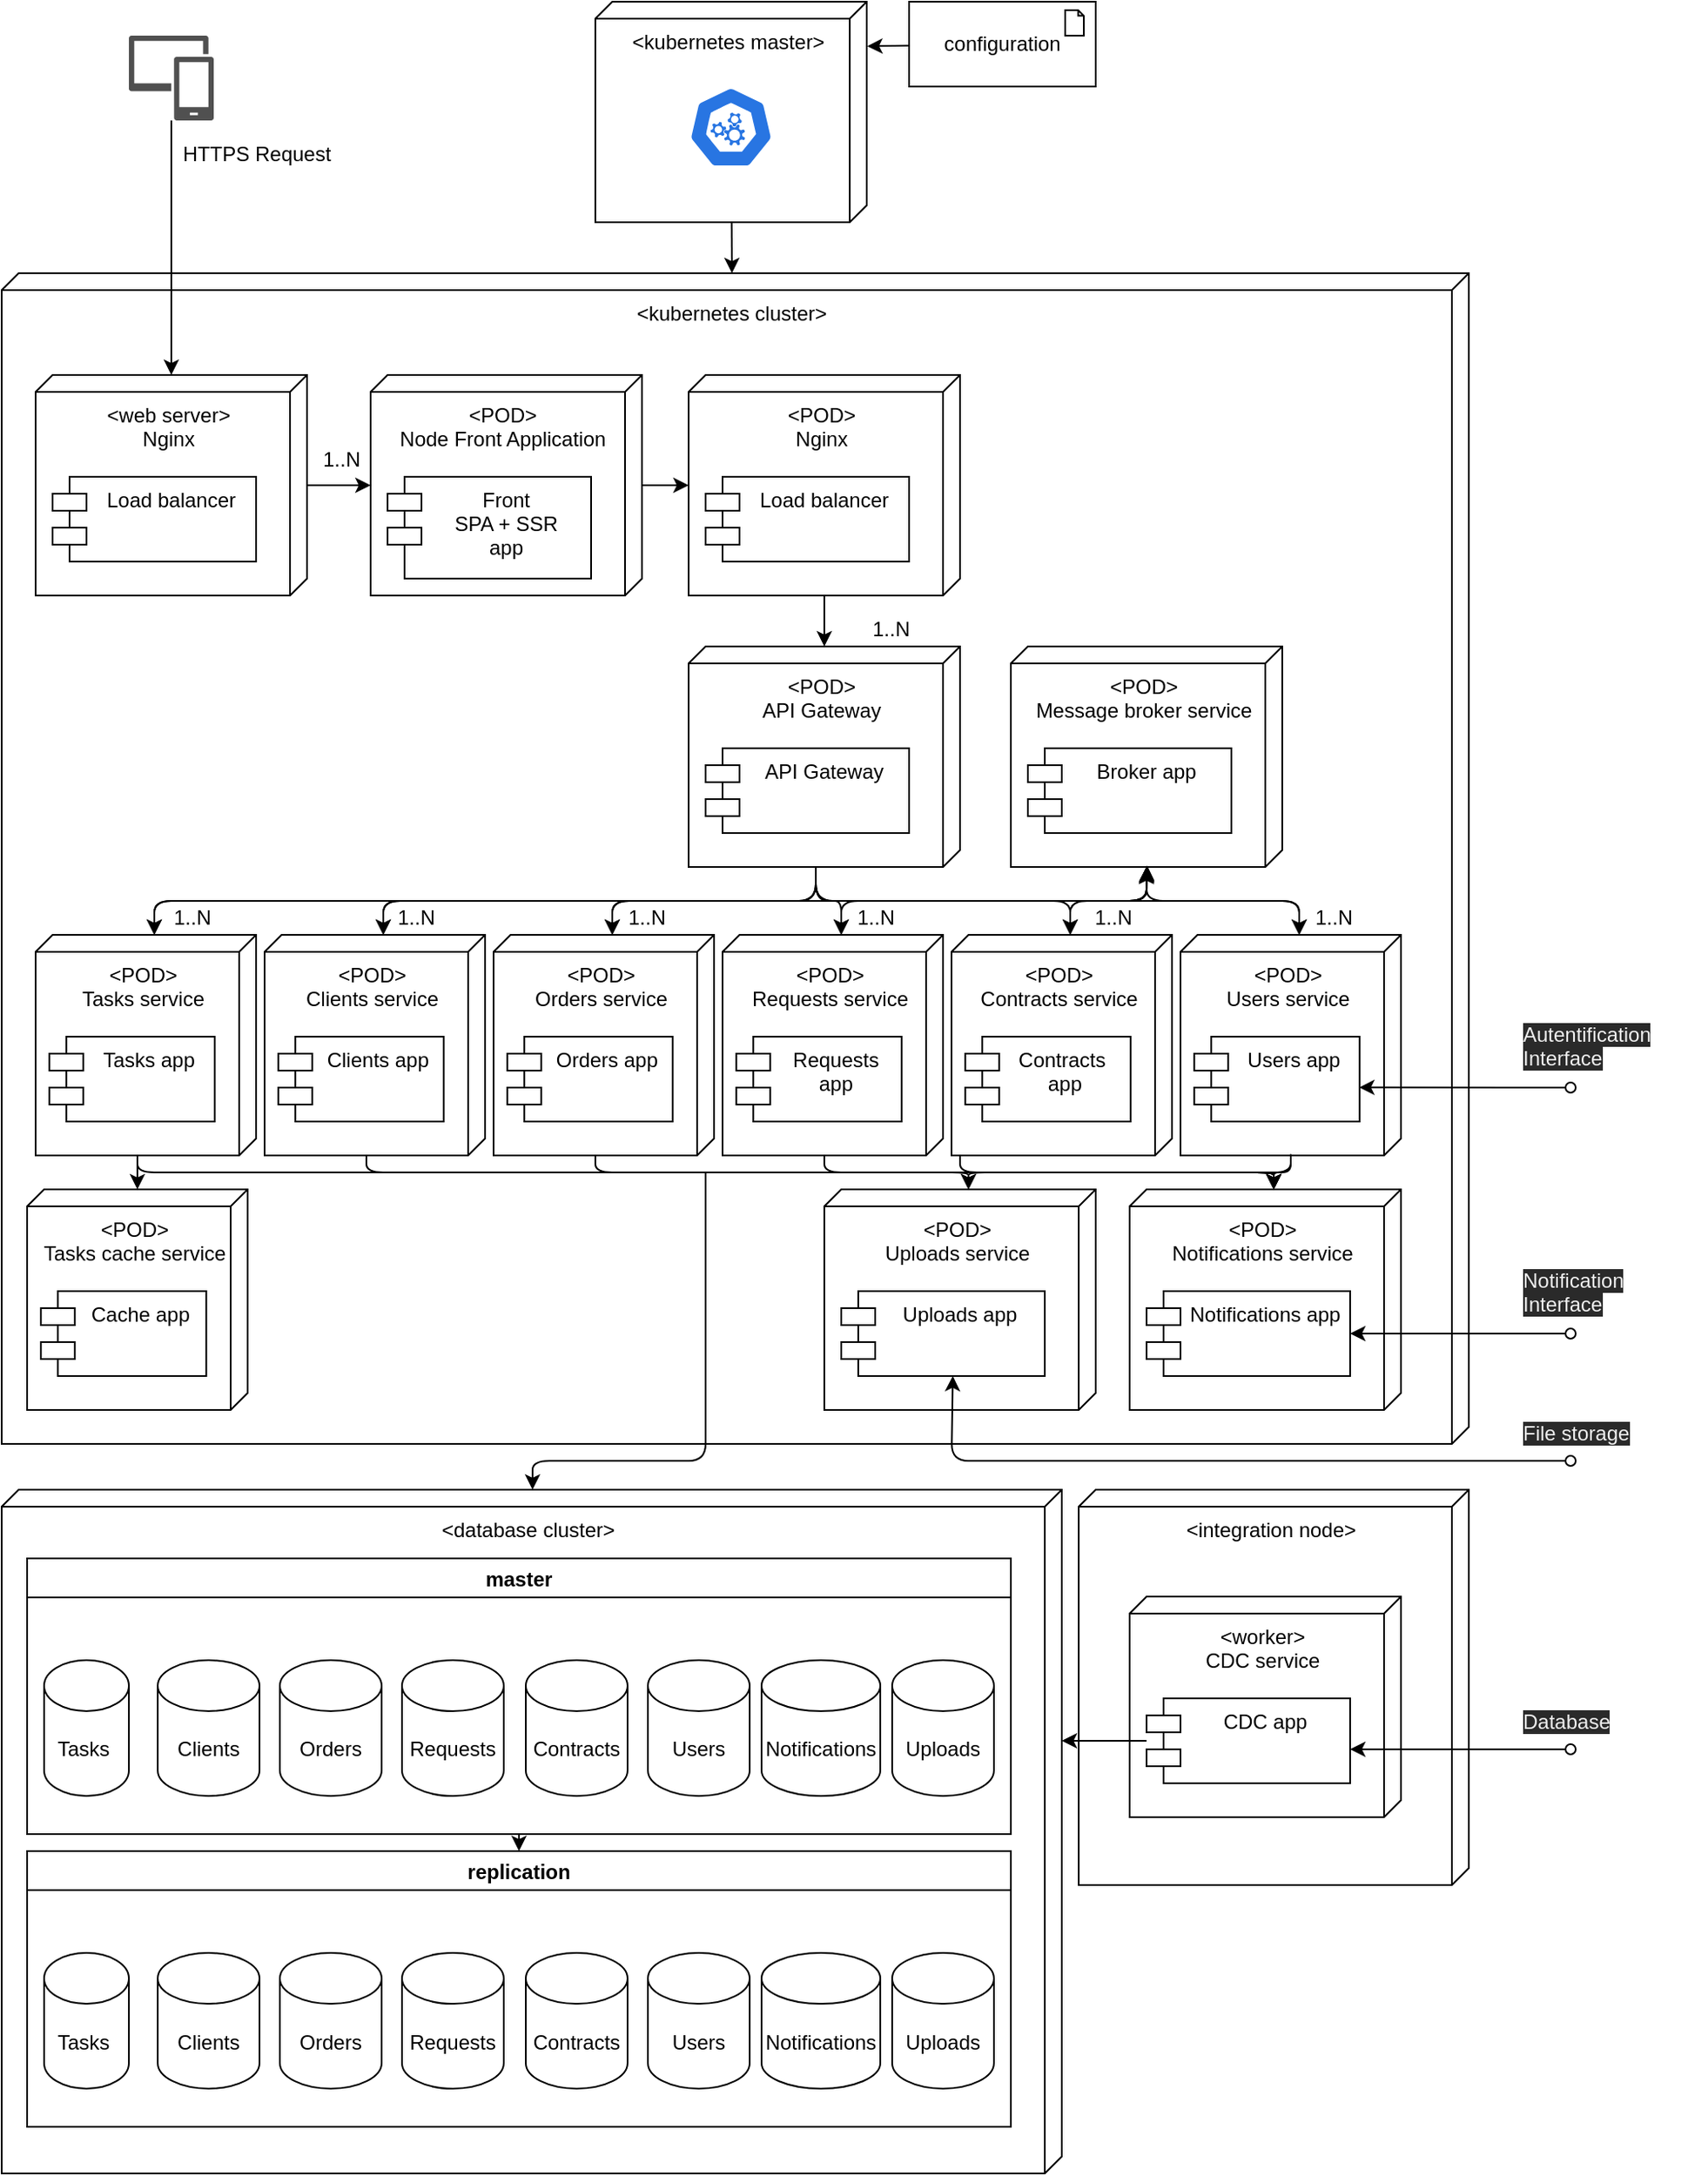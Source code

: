 <mxfile pages="4">
    <diagram name="deployment" id="a8BqA9UVd5ujnqgujZyD">
        <mxGraphModel dx="1367" dy="630" grid="1" gridSize="10" guides="1" tooltips="1" connect="1" arrows="1" fold="1" page="1" pageScale="1" pageWidth="1169" pageHeight="827" math="0" shadow="0">
            <root>
                <mxCell id="_FKhUdgU6OP6JG6v3VSw-0"/>
                <mxCell id="_FKhUdgU6OP6JG6v3VSw-1" parent="_FKhUdgU6OP6JG6v3VSw-0"/>
                <mxCell id="101" value="&amp;lt;integration node&amp;gt;" style="verticalAlign=top;align=center;shape=cube;size=10;direction=south;fontStyle=0;html=1;boundedLbl=1;spacingLeft=5;" parent="_FKhUdgU6OP6JG6v3VSw-1" vertex="1">
                    <mxGeometry x="710" y="957" width="230" height="233" as="geometry"/>
                </mxCell>
                <mxCell id="2" value="&amp;lt;kubernetes cluster&amp;gt;" style="verticalAlign=top;align=center;shape=cube;size=10;direction=south;fontStyle=0;html=1;boundedLbl=1;spacingLeft=5;" parent="_FKhUdgU6OP6JG6v3VSw-1" vertex="1">
                    <mxGeometry x="75" y="240" width="865" height="690" as="geometry"/>
                </mxCell>
                <mxCell id="9" style="edgeStyle=none;html=1;" parent="_FKhUdgU6OP6JG6v3VSw-1" source="5" target="2" edge="1">
                    <mxGeometry relative="1" as="geometry"/>
                </mxCell>
                <mxCell id="18" value="" style="group" parent="_FKhUdgU6OP6JG6v3VSw-1" vertex="1" connectable="0">
                    <mxGeometry x="425" y="80" width="160" height="130" as="geometry"/>
                </mxCell>
                <mxCell id="5" value="&amp;lt;kubernetes master&amp;gt;" style="verticalAlign=top;align=center;shape=cube;size=10;direction=south;fontStyle=0;html=1;boundedLbl=1;spacingLeft=5;" parent="18" vertex="1">
                    <mxGeometry width="160" height="130" as="geometry"/>
                </mxCell>
                <mxCell id="8" value="" style="sketch=0;html=1;dashed=0;whitespace=wrap;fillColor=#2875E2;strokeColor=#ffffff;points=[[0.005,0.63,0],[0.1,0.2,0],[0.9,0.2,0],[0.5,0,0],[0.995,0.63,0],[0.72,0.99,0],[0.5,1,0],[0.28,0.99,0]];shape=mxgraph.kubernetes.icon;prIcon=master" parent="18" vertex="1">
                    <mxGeometry x="55" y="50" width="50" height="48" as="geometry"/>
                </mxCell>
                <mxCell id="19" value="" style="group" parent="_FKhUdgU6OP6JG6v3VSw-1" vertex="1" connectable="0">
                    <mxGeometry x="292.5" y="300" width="160" height="130" as="geometry"/>
                </mxCell>
                <mxCell id="15" value="&amp;lt;POD&amp;gt;&lt;br&gt;Node Front Application" style="verticalAlign=top;align=center;shape=cube;size=10;direction=south;html=1;boundedLbl=1;spacingLeft=5;" parent="19" vertex="1">
                    <mxGeometry width="160" height="130" as="geometry"/>
                </mxCell>
                <mxCell id="16" value="Front &#10;SPA + SSR &#10;app" style="shape=module;align=left;spacingLeft=20;align=center;verticalAlign=top;" parent="19" vertex="1">
                    <mxGeometry x="10" y="60" width="120" height="60" as="geometry"/>
                </mxCell>
                <mxCell id="20" value="" style="group" parent="_FKhUdgU6OP6JG6v3VSw-1" vertex="1" connectable="0">
                    <mxGeometry x="95" y="300" width="160" height="130" as="geometry"/>
                </mxCell>
                <mxCell id="21" value="&amp;lt;web server&amp;gt;&lt;br&gt;Nginx&lt;br&gt;&lt;br&gt;" style="verticalAlign=top;align=center;shape=cube;size=10;direction=south;html=1;boundedLbl=1;spacingLeft=5;" parent="20" vertex="1">
                    <mxGeometry width="160" height="130" relative="1" as="geometry">
                        <mxPoint as="offset"/>
                    </mxGeometry>
                </mxCell>
                <mxCell id="22" value="Load balancer" style="shape=module;align=left;spacingLeft=20;align=center;verticalAlign=top;" parent="20" vertex="1">
                    <mxGeometry x="10" y="60" width="120" height="50" as="geometry"/>
                </mxCell>
                <mxCell id="23" style="edgeStyle=none;html=1;" parent="20" source="21" target="15" edge="1">
                    <mxGeometry relative="1" as="geometry"/>
                </mxCell>
                <mxCell id="24" value="1..N" style="text;html=1;align=center;verticalAlign=middle;resizable=0;points=[];autosize=1;strokeColor=none;fillColor=none;" parent="_FKhUdgU6OP6JG6v3VSw-1" vertex="1">
                    <mxGeometry x="255" y="340" width="40" height="20" as="geometry"/>
                </mxCell>
                <mxCell id="30" value="" style="group" parent="_FKhUdgU6OP6JG6v3VSw-1" vertex="1" connectable="0">
                    <mxGeometry x="480" y="460" width="160" height="130" as="geometry"/>
                </mxCell>
                <mxCell id="31" value="&amp;lt;POD&amp;gt;&lt;br&gt;API Gateway" style="verticalAlign=top;align=center;shape=cube;size=10;direction=south;html=1;boundedLbl=1;spacingLeft=5;" parent="30" vertex="1">
                    <mxGeometry width="160" height="130" as="geometry"/>
                </mxCell>
                <mxCell id="32" value="API Gateway" style="shape=module;align=left;spacingLeft=20;align=center;verticalAlign=top;" parent="30" vertex="1">
                    <mxGeometry x="10" y="60" width="120" height="50" as="geometry"/>
                </mxCell>
                <mxCell id="33" value="" style="group" parent="_FKhUdgU6OP6JG6v3VSw-1" vertex="1" connectable="0">
                    <mxGeometry x="480" y="300" width="160" height="130" as="geometry"/>
                </mxCell>
                <mxCell id="34" value="&amp;lt;POD&amp;gt;&lt;br&gt;Nginx&lt;br&gt;" style="verticalAlign=top;align=center;shape=cube;size=10;direction=south;html=1;boundedLbl=1;spacingLeft=5;" parent="33" vertex="1">
                    <mxGeometry width="160" height="130" relative="1" as="geometry">
                        <mxPoint as="offset"/>
                    </mxGeometry>
                </mxCell>
                <mxCell id="35" value="Load balancer" style="shape=module;align=left;spacingLeft=20;align=center;verticalAlign=top;" parent="33" vertex="1">
                    <mxGeometry x="10" y="60" width="120" height="50" as="geometry"/>
                </mxCell>
                <mxCell id="36" style="edgeStyle=none;html=1;" parent="33" source="34" edge="1">
                    <mxGeometry relative="1" as="geometry"/>
                </mxCell>
                <mxCell id="37" style="edgeStyle=none;html=1;" parent="33" source="34" target="31" edge="1">
                    <mxGeometry relative="1" as="geometry"/>
                </mxCell>
                <mxCell id="41" value="" style="group" parent="_FKhUdgU6OP6JG6v3VSw-1" vertex="1" connectable="0">
                    <mxGeometry x="95" y="630" width="130" height="130" as="geometry"/>
                </mxCell>
                <mxCell id="42" value="&amp;lt;POD&amp;gt;&lt;br&gt;Tasks service" style="verticalAlign=top;align=center;shape=cube;size=10;direction=south;html=1;boundedLbl=1;spacingLeft=5;" parent="41" vertex="1">
                    <mxGeometry width="130" height="130" as="geometry"/>
                </mxCell>
                <mxCell id="43" value="Tasks app" style="shape=module;align=left;spacingLeft=20;align=center;verticalAlign=top;" parent="41" vertex="1">
                    <mxGeometry x="8.125" y="60" width="97.5" height="50" as="geometry"/>
                </mxCell>
                <mxCell id="50" value="" style="group" parent="_FKhUdgU6OP6JG6v3VSw-1" vertex="1" connectable="0">
                    <mxGeometry x="670" y="460" width="160" height="130" as="geometry"/>
                </mxCell>
                <mxCell id="51" value="&amp;lt;POD&amp;gt;&lt;br&gt;Message broker service" style="verticalAlign=top;align=center;shape=cube;size=10;direction=south;html=1;boundedLbl=1;spacingLeft=5;" parent="50" vertex="1">
                    <mxGeometry width="160" height="130" as="geometry"/>
                </mxCell>
                <mxCell id="52" value="Broker app" style="shape=module;align=left;spacingLeft=20;align=center;verticalAlign=top;" parent="50" vertex="1">
                    <mxGeometry x="10" y="60" width="120" height="50" as="geometry"/>
                </mxCell>
                <mxCell id="57" style="edgeStyle=none;html=1;" parent="_FKhUdgU6OP6JG6v3VSw-1" source="56" target="21" edge="1">
                    <mxGeometry relative="1" as="geometry"/>
                </mxCell>
                <mxCell id="56" value="" style="sketch=0;pointerEvents=1;shadow=0;dashed=0;html=1;strokeColor=none;labelPosition=center;verticalLabelPosition=bottom;verticalAlign=top;align=center;fillColor=#505050;shape=mxgraph.mscae.intune.device_group" parent="_FKhUdgU6OP6JG6v3VSw-1" vertex="1">
                    <mxGeometry x="150" y="100" width="50" height="50" as="geometry"/>
                </mxCell>
                <mxCell id="58" value="HTTPS Request" style="text;html=1;align=center;verticalAlign=middle;resizable=0;points=[];autosize=1;strokeColor=none;fillColor=none;" parent="_FKhUdgU6OP6JG6v3VSw-1" vertex="1">
                    <mxGeometry x="175" y="160" width="100" height="20" as="geometry"/>
                </mxCell>
                <mxCell id="62" value="" style="group" parent="_FKhUdgU6OP6JG6v3VSw-1" vertex="1" connectable="0">
                    <mxGeometry x="740" y="780" width="160" height="130" as="geometry"/>
                </mxCell>
                <mxCell id="63" value="&amp;lt;POD&amp;gt;&lt;br&gt;Notifications&amp;nbsp;service" style="verticalAlign=top;align=center;shape=cube;size=10;direction=south;html=1;boundedLbl=1;spacingLeft=5;" parent="62" vertex="1">
                    <mxGeometry width="160" height="130" as="geometry"/>
                </mxCell>
                <mxCell id="64" value="Notifications app" style="shape=module;align=left;spacingLeft=20;align=center;verticalAlign=top;" parent="62" vertex="1">
                    <mxGeometry x="10" y="60" width="120" height="50" as="geometry"/>
                </mxCell>
                <mxCell id="70" style="edgeStyle=none;html=1;" parent="_FKhUdgU6OP6JG6v3VSw-1" source="15" target="34" edge="1">
                    <mxGeometry relative="1" as="geometry"/>
                </mxCell>
                <mxCell id="71" value="1..N" style="text;html=1;align=center;verticalAlign=middle;resizable=0;points=[];autosize=1;strokeColor=none;fillColor=none;" parent="_FKhUdgU6OP6JG6v3VSw-1" vertex="1">
                    <mxGeometry x="579" y="440" width="40" height="20" as="geometry"/>
                </mxCell>
                <mxCell id="72" style="edgeStyle=none;html=1;entryX=0;entryY=0;entryDx=0;entryDy=60;entryPerimeter=0;exitX=0;exitY=0;exitDx=130;exitDy=85;exitPerimeter=0;" parent="_FKhUdgU6OP6JG6v3VSw-1" source="31" target="42" edge="1">
                    <mxGeometry relative="1" as="geometry">
                        <Array as="points">
                            <mxPoint x="555" y="610"/>
                            <mxPoint x="370" y="610"/>
                            <mxPoint x="165" y="610"/>
                        </Array>
                        <mxPoint x="559" y="590" as="sourcePoint"/>
                    </mxGeometry>
                </mxCell>
                <mxCell id="73" style="edgeStyle=none;html=1;exitX=0;exitY=0;exitDx=130;exitDy=85;exitPerimeter=0;entryX=0;entryY=0;entryDx=0;entryDy=60;entryPerimeter=0;" parent="_FKhUdgU6OP6JG6v3VSw-1" source="31" target="176" edge="1">
                    <mxGeometry relative="1" as="geometry">
                        <Array as="points">
                            <mxPoint x="555" y="610"/>
                            <mxPoint x="300" y="610"/>
                        </Array>
                        <mxPoint x="280" y="630" as="targetPoint"/>
                    </mxGeometry>
                </mxCell>
                <mxCell id="74" style="edgeStyle=none;html=1;entryX=0;entryY=0;entryDx=0;entryDy=60;entryPerimeter=0;exitX=0;exitY=0;exitDx=130;exitDy=85;exitPerimeter=0;" parent="_FKhUdgU6OP6JG6v3VSw-1" source="31" target="167" edge="1">
                    <mxGeometry relative="1" as="geometry">
                        <Array as="points">
                            <mxPoint x="555" y="610"/>
                            <mxPoint x="435" y="610"/>
                        </Array>
                        <mxPoint x="465" y="630" as="targetPoint"/>
                    </mxGeometry>
                </mxCell>
                <mxCell id="75" style="edgeStyle=none;html=1;entryX=0;entryY=0;entryDx=0;entryDy=60;entryPerimeter=0;exitX=0;exitY=0;exitDx=130;exitDy=85;exitPerimeter=0;" parent="_FKhUdgU6OP6JG6v3VSw-1" target="170" edge="1" source="31">
                    <mxGeometry relative="1" as="geometry">
                        <mxPoint x="570" y="590" as="sourcePoint"/>
                        <Array as="points">
                            <mxPoint x="555" y="610"/>
                            <mxPoint x="705" y="610"/>
                        </Array>
                        <mxPoint x="655" y="630" as="targetPoint"/>
                    </mxGeometry>
                </mxCell>
                <mxCell id="76" style="edgeStyle=none;html=1;entryX=0;entryY=0;entryDx=0;entryDy=60;entryPerimeter=0;exitX=0;exitY=0;exitDx=130;exitDy=85;exitPerimeter=0;" parent="_FKhUdgU6OP6JG6v3VSw-1" target="150" edge="1" source="31">
                    <mxGeometry relative="1" as="geometry">
                        <mxPoint x="570" y="590" as="sourcePoint"/>
                        <Array as="points">
                            <mxPoint x="555" y="610"/>
                            <mxPoint x="840" y="610"/>
                        </Array>
                        <mxPoint x="815" y="630" as="targetPoint"/>
                    </mxGeometry>
                </mxCell>
                <mxCell id="77" value="&amp;lt;database cluster&amp;gt;" style="verticalAlign=top;align=center;shape=cube;size=10;direction=south;fontStyle=0;html=1;boundedLbl=1;spacingLeft=5;" parent="_FKhUdgU6OP6JG6v3VSw-1" vertex="1">
                    <mxGeometry x="75" y="957" width="625" height="403" as="geometry"/>
                </mxCell>
                <mxCell id="65" value="" style="group" parent="_FKhUdgU6OP6JG6v3VSw-1" vertex="1" connectable="0">
                    <mxGeometry x="740" y="1020" width="160" height="130" as="geometry"/>
                </mxCell>
                <mxCell id="66" value="&amp;lt;worker&amp;gt;&lt;br&gt;CDC service" style="verticalAlign=top;align=center;shape=cube;size=10;direction=south;html=1;boundedLbl=1;spacingLeft=5;" parent="65" vertex="1">
                    <mxGeometry width="160" height="130" as="geometry"/>
                </mxCell>
                <mxCell id="67" value="CDC app" style="shape=module;align=left;spacingLeft=20;align=center;verticalAlign=top;" parent="65" vertex="1">
                    <mxGeometry x="10" y="60" width="120" height="50" as="geometry"/>
                </mxCell>
                <mxCell id="79" style="edgeStyle=none;html=1;startArrow=classic;startFill=1;endArrow=oval;endFill=0;exitX=1;exitY=0.5;exitDx=0;exitDy=0;" parent="_FKhUdgU6OP6JG6v3VSw-1" source="64" edge="1">
                    <mxGeometry relative="1" as="geometry">
                        <mxPoint x="1000" y="865" as="targetPoint"/>
                    </mxGeometry>
                </mxCell>
                <mxCell id="80" value="&lt;span style=&quot;color: rgb(240 , 240 , 240) ; font-family: &amp;#34;helvetica&amp;#34; ; font-size: 12px ; font-style: normal ; font-weight: 400 ; letter-spacing: normal ; text-align: center ; text-indent: 0px ; text-transform: none ; word-spacing: 0px ; background-color: rgb(42 , 42 , 42) ; display: inline ; float: none&quot;&gt;Notification Interface&lt;/span&gt;" style="text;whiteSpace=wrap;html=1;fillColor=none;" parent="_FKhUdgU6OP6JG6v3VSw-1" vertex="1">
                    <mxGeometry x="970" y="820" width="110" height="40" as="geometry"/>
                </mxCell>
                <mxCell id="81" style="edgeStyle=none;html=1;startArrow=classic;startFill=1;endArrow=oval;endFill=0;exitX=1;exitY=0.5;exitDx=0;exitDy=0;" parent="_FKhUdgU6OP6JG6v3VSw-1" edge="1">
                    <mxGeometry relative="1" as="geometry">
                        <mxPoint x="1000" y="1110" as="targetPoint"/>
                        <mxPoint x="870" y="1110" as="sourcePoint"/>
                    </mxGeometry>
                </mxCell>
                <mxCell id="82" value="&lt;span style=&quot;color: rgb(240 , 240 , 240) ; font-family: &amp;#34;helvetica&amp;#34; ; font-size: 12px ; font-style: normal ; font-weight: 400 ; letter-spacing: normal ; text-align: center ; text-indent: 0px ; text-transform: none ; word-spacing: 0px ; background-color: rgb(42 , 42 , 42) ; display: inline ; float: none&quot;&gt;Database&lt;/span&gt;" style="text;whiteSpace=wrap;html=1;fillColor=none;" parent="_FKhUdgU6OP6JG6v3VSw-1" vertex="1">
                    <mxGeometry x="970" y="1080" width="110" height="35" as="geometry"/>
                </mxCell>
                <mxCell id="83" style="edgeStyle=none;html=1;startArrow=none;startFill=0;endArrow=classic;endFill=1;entryX=0;entryY=0;entryDx=0;entryDy=75;entryPerimeter=0;" parent="_FKhUdgU6OP6JG6v3VSw-1" target="63" edge="1">
                    <mxGeometry relative="1" as="geometry">
                        <mxPoint x="835" y="760" as="sourcePoint"/>
                        <Array as="points">
                            <mxPoint x="835" y="770"/>
                            <mxPoint x="825" y="770"/>
                        </Array>
                    </mxGeometry>
                </mxCell>
                <mxCell id="84" style="edgeStyle=none;html=1;startArrow=none;startFill=0;endArrow=classic;endFill=1;entryX=0;entryY=0;entryDx=0;entryDy=75;entryPerimeter=0;" parent="_FKhUdgU6OP6JG6v3VSw-1" edge="1" target="63">
                    <mxGeometry relative="1" as="geometry">
                        <mxPoint x="640" y="760" as="sourcePoint"/>
                        <mxPoint x="810" y="780" as="targetPoint"/>
                        <Array as="points">
                            <mxPoint x="640" y="770"/>
                            <mxPoint x="825" y="770"/>
                        </Array>
                    </mxGeometry>
                </mxCell>
                <mxCell id="85" style="edgeStyle=none;html=1;startArrow=none;startFill=0;endArrow=classic;endFill=1;exitX=0;exitY=0;exitDx=130;exitDy=70;exitPerimeter=0;entryX=0;entryY=0;entryDx=0;entryDy=75;entryPerimeter=0;" parent="_FKhUdgU6OP6JG6v3VSw-1" source="167" edge="1" target="63">
                    <mxGeometry relative="1" as="geometry">
                        <mxPoint x="455" y="760" as="sourcePoint"/>
                        <mxPoint x="810" y="780" as="targetPoint"/>
                        <Array as="points">
                            <mxPoint x="425" y="770"/>
                            <mxPoint x="825" y="770"/>
                        </Array>
                    </mxGeometry>
                </mxCell>
                <mxCell id="86" style="edgeStyle=none;html=1;startArrow=none;startFill=0;endArrow=classic;endFill=1;exitX=0;exitY=0;exitDx=130;exitDy=70;exitPerimeter=0;entryX=0;entryY=0;entryDx=0;entryDy=75;entryPerimeter=0;" parent="_FKhUdgU6OP6JG6v3VSw-1" source="176" edge="1" target="63">
                    <mxGeometry relative="1" as="geometry">
                        <mxPoint x="270" y="760" as="sourcePoint"/>
                        <mxPoint x="810" y="780" as="targetPoint"/>
                        <Array as="points">
                            <mxPoint x="290" y="770"/>
                            <mxPoint x="825" y="770"/>
                        </Array>
                    </mxGeometry>
                </mxCell>
                <mxCell id="87" style="edgeStyle=none;html=1;startArrow=none;startFill=0;endArrow=classic;endFill=1;exitX=0;exitY=0;exitDx=130;exitDy=70;exitPerimeter=0;entryX=0;entryY=0;entryDx=0;entryDy=75;entryPerimeter=0;" parent="_FKhUdgU6OP6JG6v3VSw-1" source="42" edge="1" target="63">
                    <mxGeometry relative="1" as="geometry">
                        <mxPoint x="324.5" y="760" as="sourcePoint"/>
                        <mxPoint x="809.5" y="780" as="targetPoint"/>
                        <Array as="points">
                            <mxPoint x="155" y="770"/>
                            <mxPoint x="825" y="770"/>
                        </Array>
                    </mxGeometry>
                </mxCell>
                <mxCell id="89" value="" style="group" parent="_FKhUdgU6OP6JG6v3VSw-1" vertex="1" connectable="0">
                    <mxGeometry x="90" y="780" width="130" height="130" as="geometry"/>
                </mxCell>
                <mxCell id="90" value="&amp;lt;POD&amp;gt;&lt;br&gt;Tasks&amp;nbsp;cache service" style="verticalAlign=top;align=center;shape=cube;size=10;direction=south;html=1;boundedLbl=1;spacingLeft=5;" parent="89" vertex="1">
                    <mxGeometry width="130" height="130" as="geometry"/>
                </mxCell>
                <mxCell id="91" value="Cache app" style="shape=module;align=left;spacingLeft=20;align=center;verticalAlign=top;" parent="89" vertex="1">
                    <mxGeometry x="8.125" y="60" width="97.5" height="50" as="geometry"/>
                </mxCell>
                <mxCell id="92" style="edgeStyle=none;html=1;startArrow=none;startFill=0;endArrow=classic;endFill=1;exitX=0;exitY=0;exitDx=130;exitDy=70;exitPerimeter=0;" parent="_FKhUdgU6OP6JG6v3VSw-1" source="42" target="90" edge="1">
                    <mxGeometry relative="1" as="geometry"/>
                </mxCell>
                <mxCell id="135" style="edgeStyle=none;html=1;entryX=0.5;entryY=0;entryDx=0;entryDy=0;startArrow=none;startFill=0;endArrow=classic;endFill=1;" parent="_FKhUdgU6OP6JG6v3VSw-1" source="106" target="125" edge="1">
                    <mxGeometry relative="1" as="geometry"/>
                </mxCell>
                <mxCell id="106" value="master" style="swimlane;" parent="_FKhUdgU6OP6JG6v3VSw-1" vertex="1">
                    <mxGeometry x="90" y="997.5" width="580" height="162.5" as="geometry"/>
                </mxCell>
                <mxCell id="122" value="Clients" style="shape=cylinder3;whiteSpace=wrap;html=1;boundedLbl=1;backgroundOutline=1;size=15;" parent="106" vertex="1">
                    <mxGeometry x="77" y="60" width="60" height="80" as="geometry"/>
                </mxCell>
                <mxCell id="182" value="Orders" style="shape=cylinder3;whiteSpace=wrap;html=1;boundedLbl=1;backgroundOutline=1;size=15;" vertex="1" parent="106">
                    <mxGeometry x="149" y="60" width="60" height="80" as="geometry"/>
                </mxCell>
                <mxCell id="121" value="&lt;span&gt;Contracts&lt;/span&gt;" style="shape=cylinder3;whiteSpace=wrap;html=1;boundedLbl=1;backgroundOutline=1;size=15;" parent="106" vertex="1">
                    <mxGeometry x="294" y="60" width="60" height="80" as="geometry"/>
                </mxCell>
                <mxCell id="120" value="&lt;span&gt;Requests&lt;/span&gt;" style="shape=cylinder3;whiteSpace=wrap;html=1;boundedLbl=1;backgroundOutline=1;size=15;" parent="106" vertex="1">
                    <mxGeometry x="221" y="60" width="60" height="80" as="geometry"/>
                </mxCell>
                <mxCell id="119" value="&lt;span&gt;Tasks&amp;nbsp;&lt;/span&gt;" style="shape=cylinder3;whiteSpace=wrap;html=1;boundedLbl=1;backgroundOutline=1;size=15;" parent="_FKhUdgU6OP6JG6v3VSw-1" vertex="1">
                    <mxGeometry x="100" y="1057.5" width="50" height="80" as="geometry"/>
                </mxCell>
                <mxCell id="123" value="&lt;span&gt;Users&lt;/span&gt;" style="shape=cylinder3;whiteSpace=wrap;html=1;boundedLbl=1;backgroundOutline=1;size=15;" parent="_FKhUdgU6OP6JG6v3VSw-1" vertex="1">
                    <mxGeometry x="456" y="1057.5" width="60" height="80" as="geometry"/>
                </mxCell>
                <mxCell id="124" value="Notifications" style="shape=cylinder3;whiteSpace=wrap;html=1;boundedLbl=1;backgroundOutline=1;size=15;" parent="_FKhUdgU6OP6JG6v3VSw-1" vertex="1">
                    <mxGeometry x="523" y="1057.5" width="70" height="80" as="geometry"/>
                </mxCell>
                <mxCell id="125" value="replication" style="swimlane;startSize=23;" parent="_FKhUdgU6OP6JG6v3VSw-1" vertex="1">
                    <mxGeometry x="90" y="1170" width="580" height="162.5" as="geometry"/>
                </mxCell>
                <mxCell id="132" style="edgeStyle=none;html=1;startArrow=none;startFill=0;endArrow=classic;endFill=1;" parent="_FKhUdgU6OP6JG6v3VSw-1" source="67" edge="1">
                    <mxGeometry relative="1" as="geometry">
                        <mxPoint x="700" y="1105" as="targetPoint"/>
                    </mxGeometry>
                </mxCell>
                <mxCell id="134" style="edgeStyle=none;html=1;startArrow=none;startFill=0;endArrow=classic;endFill=1;entryX=0.202;entryY=-0.002;entryDx=0;entryDy=0;entryPerimeter=0;" parent="_FKhUdgU6OP6JG6v3VSw-1" source="133" target="5" edge="1">
                    <mxGeometry relative="1" as="geometry"/>
                </mxCell>
                <mxCell id="133" value="configuration" style="html=1;outlineConnect=0;whiteSpace=wrap;fillColor=none;shape=mxgraph.archimate.application;appType=artifact" parent="_FKhUdgU6OP6JG6v3VSw-1" vertex="1">
                    <mxGeometry x="610" y="80" width="110" height="50" as="geometry"/>
                </mxCell>
                <mxCell id="136" style="edgeStyle=none;html=1;startArrow=none;startFill=0;endArrow=classic;endFill=1;" parent="_FKhUdgU6OP6JG6v3VSw-1" target="77" edge="1">
                    <mxGeometry relative="1" as="geometry">
                        <mxPoint x="490" y="770" as="sourcePoint"/>
                        <Array as="points">
                            <mxPoint x="490" y="940"/>
                            <mxPoint x="388" y="940"/>
                        </Array>
                    </mxGeometry>
                </mxCell>
                <mxCell id="137" value="1..N" style="text;html=1;align=center;verticalAlign=middle;resizable=0;points=[];autosize=1;strokeColor=none;fillColor=none;" parent="_FKhUdgU6OP6JG6v3VSw-1" vertex="1">
                    <mxGeometry x="167" y="610" width="40" height="20" as="geometry"/>
                </mxCell>
                <mxCell id="138" value="1..N" style="text;html=1;align=center;verticalAlign=middle;resizable=0;points=[];autosize=1;strokeColor=none;fillColor=none;" parent="_FKhUdgU6OP6JG6v3VSw-1" vertex="1">
                    <mxGeometry x="299" y="610" width="40" height="20" as="geometry"/>
                </mxCell>
                <mxCell id="139" value="1..N" style="text;html=1;align=center;verticalAlign=middle;resizable=0;points=[];autosize=1;strokeColor=none;fillColor=none;" parent="_FKhUdgU6OP6JG6v3VSw-1" vertex="1">
                    <mxGeometry x="435" y="610" width="40" height="20" as="geometry"/>
                </mxCell>
                <mxCell id="140" value="1..N" style="text;html=1;align=center;verticalAlign=middle;resizable=0;points=[];autosize=1;strokeColor=none;fillColor=none;" parent="_FKhUdgU6OP6JG6v3VSw-1" vertex="1">
                    <mxGeometry x="710" y="610" width="40" height="20" as="geometry"/>
                </mxCell>
                <mxCell id="141" value="1..N" style="text;html=1;align=center;verticalAlign=middle;resizable=0;points=[];autosize=1;strokeColor=none;fillColor=none;" parent="_FKhUdgU6OP6JG6v3VSw-1" vertex="1">
                    <mxGeometry x="840" y="610" width="40" height="20" as="geometry"/>
                </mxCell>
                <mxCell id="143" value="" style="group" vertex="1" connectable="0" parent="_FKhUdgU6OP6JG6v3VSw-1">
                    <mxGeometry x="560" y="780" width="160" height="130" as="geometry"/>
                </mxCell>
                <mxCell id="144" value="&amp;lt;POD&amp;gt;&lt;br&gt;Uploads service" style="verticalAlign=top;align=center;shape=cube;size=10;direction=south;html=1;boundedLbl=1;spacingLeft=5;" vertex="1" parent="143">
                    <mxGeometry width="160" height="130" as="geometry"/>
                </mxCell>
                <mxCell id="145" value="Uploads app" style="shape=module;align=left;spacingLeft=20;align=center;verticalAlign=top;" vertex="1" parent="143">
                    <mxGeometry x="10" y="60" width="120" height="50" as="geometry"/>
                </mxCell>
                <mxCell id="149" value="" style="group" vertex="1" connectable="0" parent="_FKhUdgU6OP6JG6v3VSw-1">
                    <mxGeometry x="770" y="630" width="130" height="130" as="geometry"/>
                </mxCell>
                <mxCell id="150" value="&amp;lt;POD&amp;gt;&lt;br&gt;Users service" style="verticalAlign=top;align=center;shape=cube;size=10;direction=south;html=1;boundedLbl=1;spacingLeft=5;" vertex="1" parent="149">
                    <mxGeometry width="130" height="130" as="geometry"/>
                </mxCell>
                <mxCell id="151" value="Users app" style="shape=module;align=left;spacingLeft=20;align=center;verticalAlign=top;" vertex="1" parent="149">
                    <mxGeometry x="8.125" y="60" width="97.5" height="50" as="geometry"/>
                </mxCell>
                <mxCell id="152" style="edgeStyle=none;html=1;startArrow=classic;startFill=1;endArrow=oval;endFill=0;exitX=0.997;exitY=0.598;exitDx=0;exitDy=0;exitPerimeter=0;" edge="1" parent="_FKhUdgU6OP6JG6v3VSw-1" source="151">
                    <mxGeometry relative="1" as="geometry">
                        <mxPoint x="1000" y="720" as="targetPoint"/>
                        <mxPoint x="880" y="720" as="sourcePoint"/>
                    </mxGeometry>
                </mxCell>
                <mxCell id="153" value="&lt;span style=&quot;color: rgb(240 , 240 , 240) ; font-family: &amp;#34;helvetica&amp;#34; ; font-size: 12px ; font-style: normal ; font-weight: 400 ; letter-spacing: normal ; text-align: center ; text-indent: 0px ; text-transform: none ; word-spacing: 0px ; background-color: rgb(42 , 42 , 42) ; display: inline ; float: none&quot;&gt;Autentification&lt;br&gt;Interface&lt;/span&gt;" style="text;whiteSpace=wrap;html=1;fillColor=none;" vertex="1" parent="_FKhUdgU6OP6JG6v3VSw-1">
                    <mxGeometry x="970" y="675" width="110" height="40" as="geometry"/>
                </mxCell>
                <mxCell id="154" style="edgeStyle=none;html=1;startArrow=classic;startFill=1;endArrow=oval;endFill=0;exitX=0.548;exitY=0.999;exitDx=0;exitDy=0;exitPerimeter=0;" edge="1" parent="_FKhUdgU6OP6JG6v3VSw-1" source="145">
                    <mxGeometry relative="1" as="geometry">
                        <mxPoint x="1000" y="940" as="targetPoint"/>
                        <mxPoint x="860" y="940" as="sourcePoint"/>
                        <Array as="points">
                            <mxPoint x="635" y="940"/>
                        </Array>
                    </mxGeometry>
                </mxCell>
                <mxCell id="155" value="&lt;span style=&quot;color: rgb(240 , 240 , 240) ; font-family: &amp;#34;helvetica&amp;#34; ; font-size: 12px ; font-style: normal ; font-weight: 400 ; letter-spacing: normal ; text-align: center ; text-indent: 0px ; text-transform: none ; word-spacing: 0px ; background-color: rgb(42 , 42 , 42) ; display: inline ; float: none&quot;&gt;File storage&lt;br&gt;&lt;/span&gt;" style="text;whiteSpace=wrap;html=1;fillColor=none;" vertex="1" parent="_FKhUdgU6OP6JG6v3VSw-1">
                    <mxGeometry x="970" y="910" width="110" height="40" as="geometry"/>
                </mxCell>
                <mxCell id="158" value="&lt;span&gt;Uploads&lt;/span&gt;" style="shape=cylinder3;whiteSpace=wrap;html=1;boundedLbl=1;backgroundOutline=1;size=15;" vertex="1" parent="_FKhUdgU6OP6JG6v3VSw-1">
                    <mxGeometry x="600" y="1057.5" width="60" height="80" as="geometry"/>
                </mxCell>
                <mxCell id="172" value="" style="group" vertex="1" connectable="0" parent="_FKhUdgU6OP6JG6v3VSw-1">
                    <mxGeometry x="500" y="630" width="130" height="130" as="geometry"/>
                </mxCell>
                <mxCell id="173" value="&amp;lt;POD&amp;gt;&lt;br&gt;Requests service" style="verticalAlign=top;align=center;shape=cube;size=10;direction=south;html=1;boundedLbl=1;spacingLeft=5;" vertex="1" parent="172">
                    <mxGeometry width="130" height="130" as="geometry"/>
                </mxCell>
                <mxCell id="174" value="Requests&#10;app" style="shape=module;align=left;spacingLeft=20;align=center;verticalAlign=top;" vertex="1" parent="172">
                    <mxGeometry x="8.125" y="60" width="97.5" height="50" as="geometry"/>
                </mxCell>
                <mxCell id="175" value="" style="group" vertex="1" connectable="0" parent="_FKhUdgU6OP6JG6v3VSw-1">
                    <mxGeometry x="230" y="630" width="130" height="130" as="geometry"/>
                </mxCell>
                <mxCell id="176" value="&amp;lt;POD&amp;gt;&lt;br&gt;Clients service" style="verticalAlign=top;align=center;shape=cube;size=10;direction=south;html=1;boundedLbl=1;spacingLeft=5;" vertex="1" parent="175">
                    <mxGeometry width="130" height="130" as="geometry"/>
                </mxCell>
                <mxCell id="177" value="Clients app" style="shape=module;align=left;spacingLeft=20;align=center;verticalAlign=top;" vertex="1" parent="175">
                    <mxGeometry x="8.125" y="60" width="97.5" height="50" as="geometry"/>
                </mxCell>
                <mxCell id="166" value="" style="group" vertex="1" connectable="0" parent="_FKhUdgU6OP6JG6v3VSw-1">
                    <mxGeometry x="365" y="630" width="130" height="130" as="geometry"/>
                </mxCell>
                <mxCell id="167" value="&amp;lt;POD&amp;gt;&lt;br&gt;Orders service" style="verticalAlign=top;align=center;shape=cube;size=10;direction=south;html=1;boundedLbl=1;spacingLeft=5;" vertex="1" parent="166">
                    <mxGeometry width="130" height="130" as="geometry"/>
                </mxCell>
                <mxCell id="168" value="Orders app" style="shape=module;align=left;spacingLeft=20;align=center;verticalAlign=top;" vertex="1" parent="166">
                    <mxGeometry x="8.125" y="60" width="97.5" height="50" as="geometry"/>
                </mxCell>
                <mxCell id="169" value="" style="group" vertex="1" connectable="0" parent="_FKhUdgU6OP6JG6v3VSw-1">
                    <mxGeometry x="635" y="630" width="130" height="130" as="geometry"/>
                </mxCell>
                <mxCell id="170" value="&amp;lt;POD&amp;gt;&lt;br&gt;Contracts service" style="verticalAlign=top;align=center;shape=cube;size=10;direction=south;html=1;boundedLbl=1;spacingLeft=5;" vertex="1" parent="169">
                    <mxGeometry width="130" height="130" as="geometry"/>
                </mxCell>
                <mxCell id="171" value="Contracts &#10;app" style="shape=module;align=left;spacingLeft=20;align=center;verticalAlign=top;" vertex="1" parent="169">
                    <mxGeometry x="8.125" y="60" width="97.5" height="50" as="geometry"/>
                </mxCell>
                <mxCell id="178" style="edgeStyle=none;html=1;entryX=0;entryY=0;entryDx=0;entryDy=60;entryPerimeter=0;exitX=0;exitY=0;exitDx=130;exitDy=85;exitPerimeter=0;" edge="1" parent="_FKhUdgU6OP6JG6v3VSw-1" source="31" target="173">
                    <mxGeometry relative="1" as="geometry">
                        <Array as="points">
                            <mxPoint x="555" y="610"/>
                            <mxPoint x="570" y="610"/>
                        </Array>
                    </mxGeometry>
                </mxCell>
                <mxCell id="179" value="1..N" style="text;html=1;align=center;verticalAlign=middle;resizable=0;points=[];autosize=1;strokeColor=none;fillColor=none;" vertex="1" parent="_FKhUdgU6OP6JG6v3VSw-1">
                    <mxGeometry x="570" y="610" width="40" height="20" as="geometry"/>
                </mxCell>
                <mxCell id="180" style="edgeStyle=none;html=1;exitX=0;exitY=0;exitDx=130;exitDy=70;exitPerimeter=0;entryX=0;entryY=0;entryDx=0;entryDy=75;entryPerimeter=0;" edge="1" parent="_FKhUdgU6OP6JG6v3VSw-1" source="173" target="144">
                    <mxGeometry relative="1" as="geometry">
                        <Array as="points">
                            <mxPoint x="560" y="770"/>
                            <mxPoint x="645" y="770"/>
                        </Array>
                    </mxGeometry>
                </mxCell>
                <mxCell id="181" style="edgeStyle=none;html=1;entryX=0;entryY=0;entryDx=0;entryDy=75;entryPerimeter=0;exitX=0.994;exitY=0.5;exitDx=0;exitDy=0;exitPerimeter=0;" edge="1" parent="_FKhUdgU6OP6JG6v3VSw-1" source="150" target="144">
                    <mxGeometry relative="1" as="geometry">
                        <Array as="points">
                            <mxPoint x="835" y="770"/>
                            <mxPoint x="645" y="770"/>
                        </Array>
                    </mxGeometry>
                </mxCell>
                <mxCell id="183" value="Clients" style="shape=cylinder3;whiteSpace=wrap;html=1;boundedLbl=1;backgroundOutline=1;size=15;" vertex="1" parent="_FKhUdgU6OP6JG6v3VSw-1">
                    <mxGeometry x="167" y="1230" width="60" height="80" as="geometry"/>
                </mxCell>
                <mxCell id="184" value="Orders" style="shape=cylinder3;whiteSpace=wrap;html=1;boundedLbl=1;backgroundOutline=1;size=15;" vertex="1" parent="_FKhUdgU6OP6JG6v3VSw-1">
                    <mxGeometry x="239" y="1230" width="60" height="80" as="geometry"/>
                </mxCell>
                <mxCell id="185" value="Contracts" style="shape=cylinder3;whiteSpace=wrap;html=1;boundedLbl=1;backgroundOutline=1;size=15;" vertex="1" parent="_FKhUdgU6OP6JG6v3VSw-1">
                    <mxGeometry x="384" y="1230" width="60" height="80" as="geometry"/>
                </mxCell>
                <mxCell id="186" value="&lt;span&gt;Requests&lt;/span&gt;" style="shape=cylinder3;whiteSpace=wrap;html=1;boundedLbl=1;backgroundOutline=1;size=15;" vertex="1" parent="_FKhUdgU6OP6JG6v3VSw-1">
                    <mxGeometry x="311" y="1230" width="60" height="80" as="geometry"/>
                </mxCell>
                <mxCell id="187" value="&lt;span&gt;Tasks&amp;nbsp;&lt;/span&gt;" style="shape=cylinder3;whiteSpace=wrap;html=1;boundedLbl=1;backgroundOutline=1;size=15;" vertex="1" parent="_FKhUdgU6OP6JG6v3VSw-1">
                    <mxGeometry x="100" y="1230" width="50" height="80" as="geometry"/>
                </mxCell>
                <mxCell id="188" value="&lt;span&gt;Users&lt;/span&gt;" style="shape=cylinder3;whiteSpace=wrap;html=1;boundedLbl=1;backgroundOutline=1;size=15;" vertex="1" parent="_FKhUdgU6OP6JG6v3VSw-1">
                    <mxGeometry x="456" y="1230" width="60" height="80" as="geometry"/>
                </mxCell>
                <mxCell id="189" value="Notifications" style="shape=cylinder3;whiteSpace=wrap;html=1;boundedLbl=1;backgroundOutline=1;size=15;" vertex="1" parent="_FKhUdgU6OP6JG6v3VSw-1">
                    <mxGeometry x="523" y="1230" width="70" height="80" as="geometry"/>
                </mxCell>
                <mxCell id="190" value="&lt;span&gt;Uploads&lt;/span&gt;" style="shape=cylinder3;whiteSpace=wrap;html=1;boundedLbl=1;backgroundOutline=1;size=15;" vertex="1" parent="_FKhUdgU6OP6JG6v3VSw-1">
                    <mxGeometry x="600" y="1230" width="60" height="80" as="geometry"/>
                </mxCell>
                <mxCell id="191" style="edgeStyle=none;html=1;entryX=0;entryY=0;entryDx=0;entryDy=60;entryPerimeter=0;startArrow=classic;startFill=1;" edge="1" parent="_FKhUdgU6OP6JG6v3VSw-1" source="51" target="150">
                    <mxGeometry relative="1" as="geometry">
                        <Array as="points">
                            <mxPoint x="750" y="610"/>
                            <mxPoint x="840" y="610"/>
                        </Array>
                    </mxGeometry>
                </mxCell>
                <mxCell id="193" style="edgeStyle=none;html=1;exitX=0.993;exitY=0.498;exitDx=0;exitDy=0;exitPerimeter=0;entryX=0;entryY=0;entryDx=0;entryDy=60;entryPerimeter=0;startArrow=classic;startFill=1;" edge="1" parent="_FKhUdgU6OP6JG6v3VSw-1" source="51" target="170">
                    <mxGeometry relative="1" as="geometry">
                        <Array as="points">
                            <mxPoint x="750" y="610"/>
                            <mxPoint x="705" y="610"/>
                        </Array>
                    </mxGeometry>
                </mxCell>
                <mxCell id="194" style="edgeStyle=none;html=1;startArrow=classic;startFill=1;entryX=0;entryY=0;entryDx=0;entryDy=60;entryPerimeter=0;exitX=1;exitY=0.5;exitDx=0;exitDy=0;exitPerimeter=0;" edge="1" parent="_FKhUdgU6OP6JG6v3VSw-1" source="51" target="173">
                    <mxGeometry relative="1" as="geometry">
                        <Array as="points">
                            <mxPoint x="750" y="610"/>
                            <mxPoint x="570" y="610"/>
                        </Array>
                    </mxGeometry>
                </mxCell>
                <mxCell id="195" style="edgeStyle=none;html=1;exitX=1.008;exitY=0.501;exitDx=0;exitDy=0;exitPerimeter=0;entryX=0;entryY=0;entryDx=0;entryDy=60;entryPerimeter=0;startArrow=classic;startFill=1;" edge="1" parent="_FKhUdgU6OP6JG6v3VSw-1" source="51" target="167">
                    <mxGeometry relative="1" as="geometry">
                        <Array as="points">
                            <mxPoint x="750" y="610"/>
                            <mxPoint x="435" y="610"/>
                        </Array>
                    </mxGeometry>
                </mxCell>
                <mxCell id="196" style="edgeStyle=none;html=1;entryX=0;entryY=0;entryDx=0;entryDy=60;entryPerimeter=0;startArrow=classic;startFill=1;" edge="1" parent="_FKhUdgU6OP6JG6v3VSw-1" target="176">
                    <mxGeometry relative="1" as="geometry">
                        <mxPoint x="750" y="590" as="sourcePoint"/>
                        <Array as="points">
                            <mxPoint x="750" y="610"/>
                            <mxPoint x="300" y="610"/>
                        </Array>
                    </mxGeometry>
                </mxCell>
                <mxCell id="197" style="edgeStyle=none;html=1;startArrow=classic;startFill=1;entryX=0;entryY=0;entryDx=0;entryDy=60;entryPerimeter=0;" edge="1" parent="_FKhUdgU6OP6JG6v3VSw-1" target="42">
                    <mxGeometry relative="1" as="geometry">
                        <mxPoint x="750" y="590" as="sourcePoint"/>
                        <Array as="points">
                            <mxPoint x="750" y="610"/>
                            <mxPoint x="165" y="610"/>
                        </Array>
                    </mxGeometry>
                </mxCell>
            </root>
        </mxGraphModel>
    </diagram>
</mxfile>